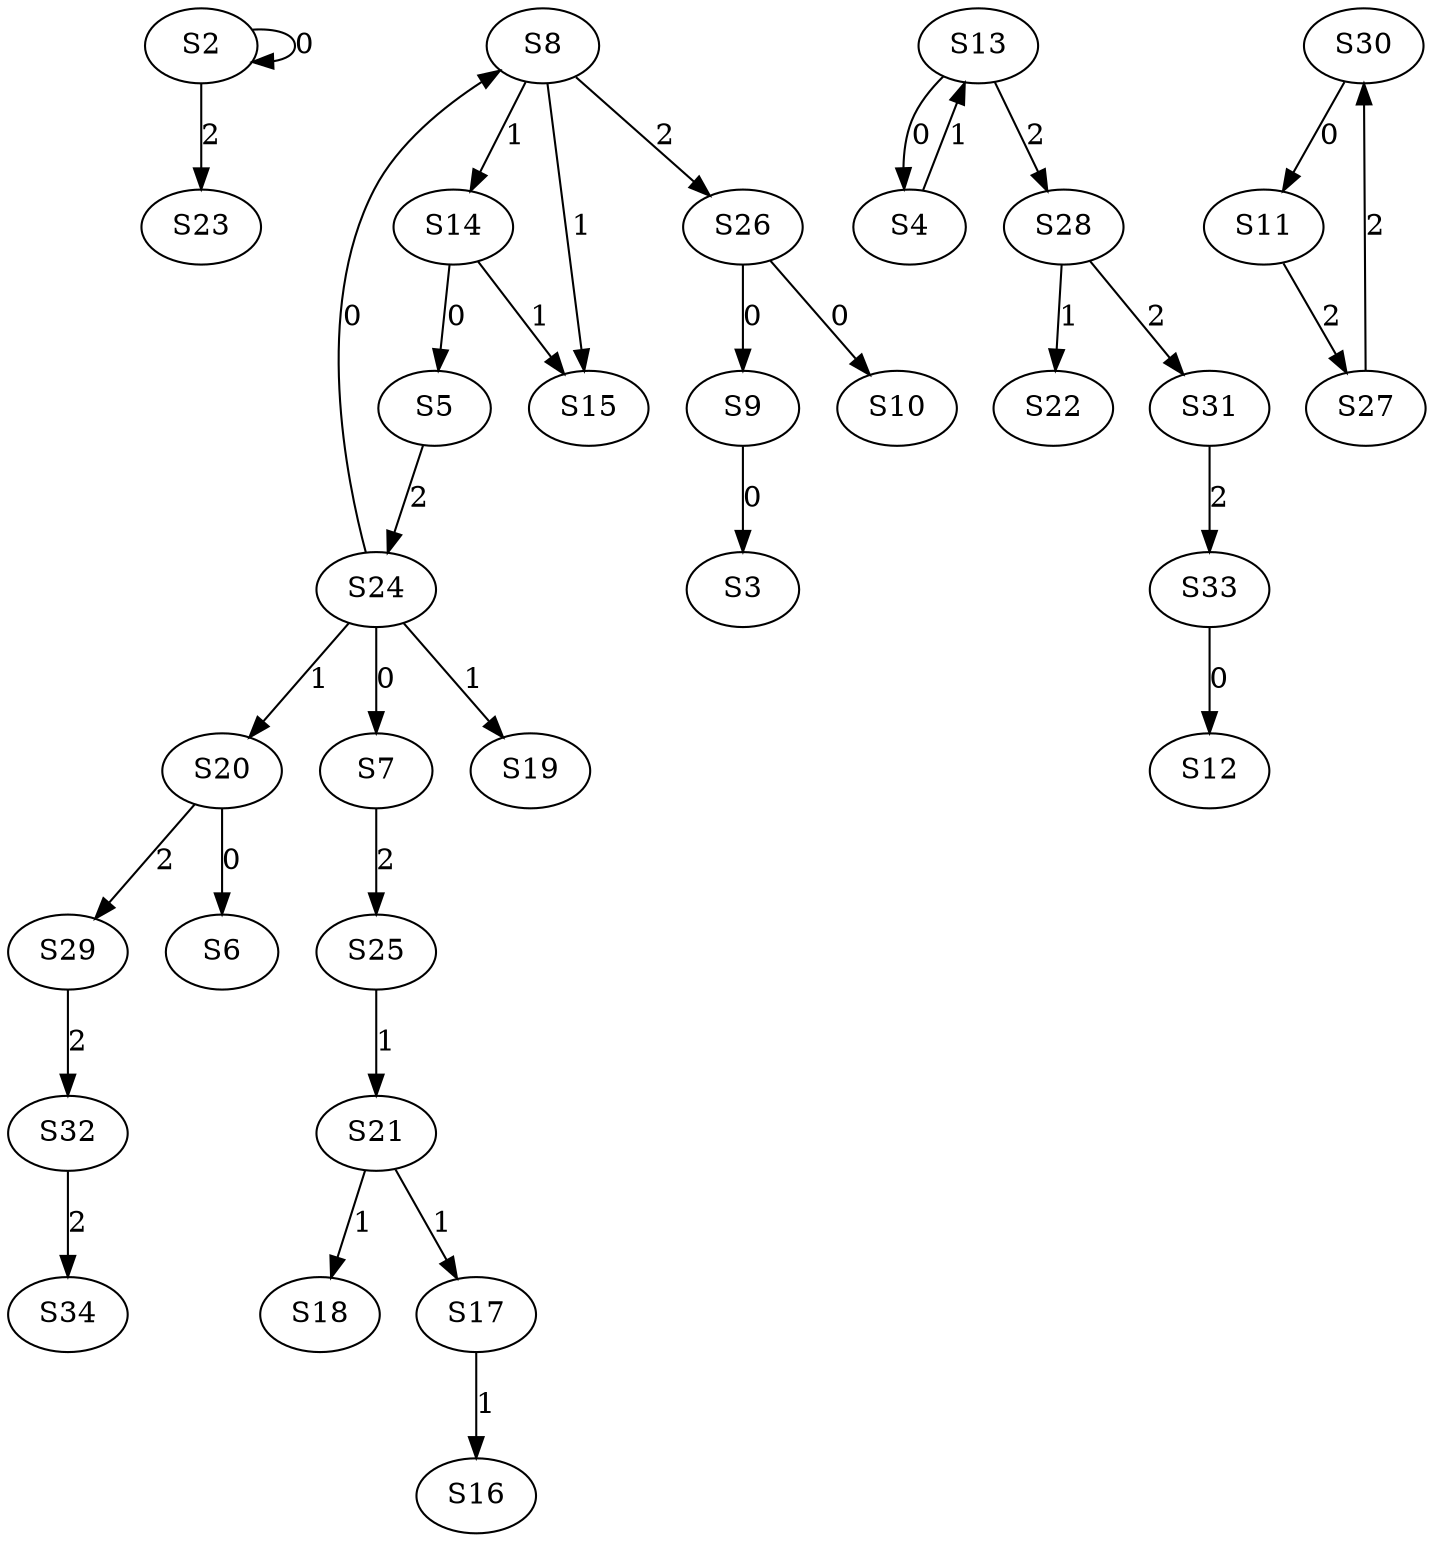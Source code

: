 strict digraph {
	S2 -> S2 [ label = 0 ];
	S9 -> S3 [ label = 0 ];
	S13 -> S4 [ label = 0 ];
	S14 -> S5 [ label = 0 ];
	S20 -> S6 [ label = 0 ];
	S24 -> S7 [ label = 0 ];
	S24 -> S8 [ label = 0 ];
	S26 -> S9 [ label = 0 ];
	S26 -> S10 [ label = 0 ];
	S30 -> S11 [ label = 0 ];
	S33 -> S12 [ label = 0 ];
	S4 -> S13 [ label = 1 ];
	S8 -> S14 [ label = 1 ];
	S8 -> S15 [ label = 1 ];
	S17 -> S16 [ label = 1 ];
	S21 -> S17 [ label = 1 ];
	S21 -> S18 [ label = 1 ];
	S24 -> S19 [ label = 1 ];
	S24 -> S20 [ label = 1 ];
	S25 -> S21 [ label = 1 ];
	S28 -> S22 [ label = 1 ];
	S2 -> S23 [ label = 2 ];
	S5 -> S24 [ label = 2 ];
	S7 -> S25 [ label = 2 ];
	S8 -> S26 [ label = 2 ];
	S11 -> S27 [ label = 2 ];
	S13 -> S28 [ label = 2 ];
	S20 -> S29 [ label = 2 ];
	S27 -> S30 [ label = 2 ];
	S28 -> S31 [ label = 2 ];
	S29 -> S32 [ label = 2 ];
	S31 -> S33 [ label = 2 ];
	S32 -> S34 [ label = 2 ];
	S14 -> S15 [ label = 1 ];
}